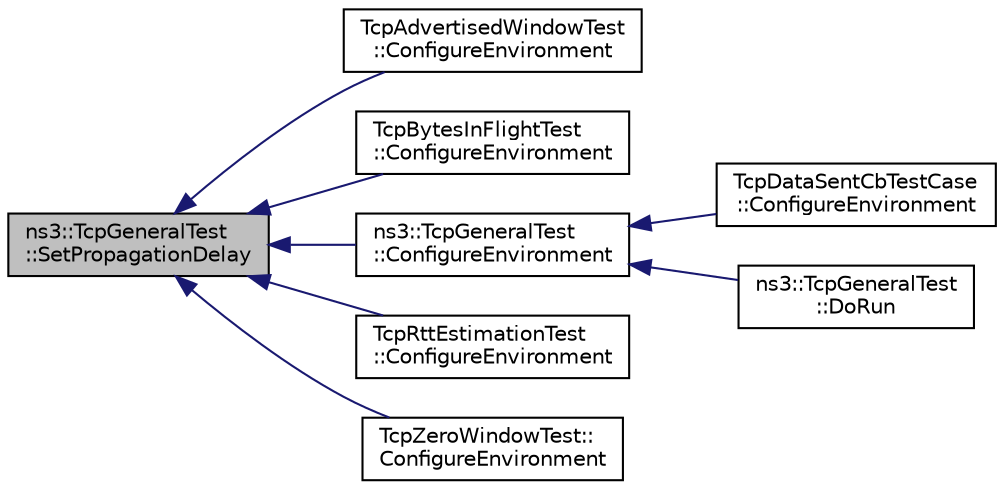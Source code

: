 digraph "ns3::TcpGeneralTest::SetPropagationDelay"
{
  edge [fontname="Helvetica",fontsize="10",labelfontname="Helvetica",labelfontsize="10"];
  node [fontname="Helvetica",fontsize="10",shape=record];
  rankdir="LR";
  Node1 [label="ns3::TcpGeneralTest\l::SetPropagationDelay",height=0.2,width=0.4,color="black", fillcolor="grey75", style="filled", fontcolor="black"];
  Node1 -> Node2 [dir="back",color="midnightblue",fontsize="10",style="solid"];
  Node2 [label="TcpAdvertisedWindowTest\l::ConfigureEnvironment",height=0.2,width=0.4,color="black", fillcolor="white", style="filled",URL="$d2/dd3/classTcpAdvertisedWindowTest.html#a32f6b3ef9a883c098a69ed55dbf21630",tooltip="Change the configuration of the evironment. "];
  Node1 -> Node3 [dir="back",color="midnightblue",fontsize="10",style="solid"];
  Node3 [label="TcpBytesInFlightTest\l::ConfigureEnvironment",height=0.2,width=0.4,color="black", fillcolor="white", style="filled",URL="$d7/d15/classTcpBytesInFlightTest.html#a09c98c951bad56eff605cffc7f52081d",tooltip="Configure the test. "];
  Node1 -> Node4 [dir="back",color="midnightblue",fontsize="10",style="solid"];
  Node4 [label="ns3::TcpGeneralTest\l::ConfigureEnvironment",height=0.2,width=0.4,color="black", fillcolor="white", style="filled",URL="$d2/dfd/classns3_1_1TcpGeneralTest.html#abd4e42807a8d2b13dcd207131af12c3b",tooltip="Change the configuration of the evironment. "];
  Node4 -> Node5 [dir="back",color="midnightblue",fontsize="10",style="solid"];
  Node5 [label="TcpDataSentCbTestCase\l::ConfigureEnvironment",height=0.2,width=0.4,color="black", fillcolor="white", style="filled",URL="$dc/d3f/classTcpDataSentCbTestCase.html#ad0bb6161988e738da82f61d7c60be9b6",tooltip="Change the configuration of the evironment. "];
  Node4 -> Node6 [dir="back",color="midnightblue",fontsize="10",style="solid"];
  Node6 [label="ns3::TcpGeneralTest\l::DoRun",height=0.2,width=0.4,color="black", fillcolor="white", style="filled",URL="$d2/dfd/classns3_1_1TcpGeneralTest.html#a79f00453e60b95fcf8d22757593f5ed3",tooltip="Execute the tcp test. "];
  Node1 -> Node7 [dir="back",color="midnightblue",fontsize="10",style="solid"];
  Node7 [label="TcpRttEstimationTest\l::ConfigureEnvironment",height=0.2,width=0.4,color="black", fillcolor="white", style="filled",URL="$dc/deb/classTcpRttEstimationTest.html#a2f03b64bf5e45e2c66446fe8887685a2",tooltip="Change the configuration of the evironment. "];
  Node1 -> Node8 [dir="back",color="midnightblue",fontsize="10",style="solid"];
  Node8 [label="TcpZeroWindowTest::\lConfigureEnvironment",height=0.2,width=0.4,color="black", fillcolor="white", style="filled",URL="$d1/db9/classTcpZeroWindowTest.html#ac5468dca75edd6211d8edb9e5104b405",tooltip="Change the configuration of the evironment. "];
}
